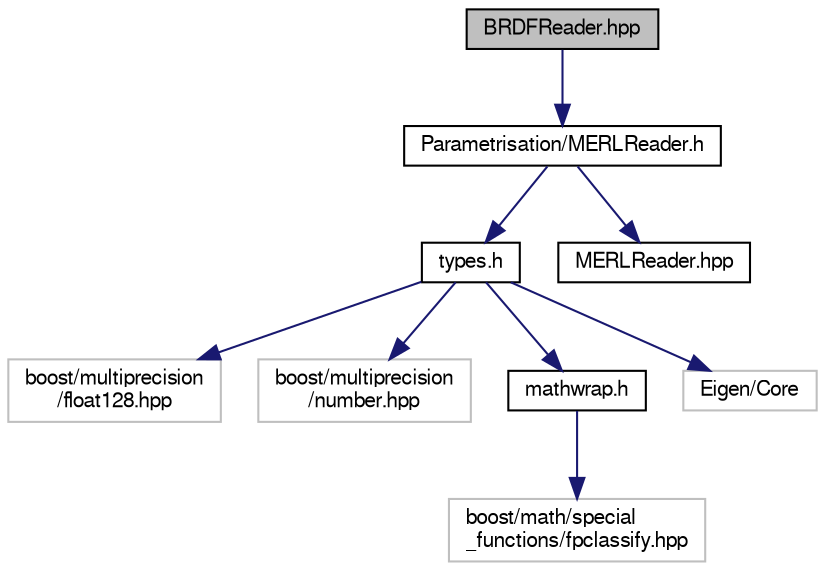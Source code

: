 digraph "BRDFReader.hpp"
{
  edge [fontname="FreeSans",fontsize="10",labelfontname="FreeSans",labelfontsize="10"];
  node [fontname="FreeSans",fontsize="10",shape=record];
  Node1 [label="BRDFReader.hpp",height=0.2,width=0.4,color="black", fillcolor="grey75", style="filled", fontcolor="black"];
  Node1 -> Node2 [color="midnightblue",fontsize="10",style="solid",fontname="FreeSans"];
  Node2 [label="Parametrisation/MERLReader.h",height=0.2,width=0.4,color="black", fillcolor="white", style="filled",URL="$_m_e_r_l_reader_8h.html"];
  Node2 -> Node3 [color="midnightblue",fontsize="10",style="solid",fontname="FreeSans"];
  Node3 [label="types.h",height=0.2,width=0.4,color="black", fillcolor="white", style="filled",URL="$types_8h.html"];
  Node3 -> Node4 [color="midnightblue",fontsize="10",style="solid",fontname="FreeSans"];
  Node4 [label="boost/multiprecision\l/float128.hpp",height=0.2,width=0.4,color="grey75", fillcolor="white", style="filled"];
  Node3 -> Node5 [color="midnightblue",fontsize="10",style="solid",fontname="FreeSans"];
  Node5 [label="boost/multiprecision\l/number.hpp",height=0.2,width=0.4,color="grey75", fillcolor="white", style="filled"];
  Node3 -> Node6 [color="midnightblue",fontsize="10",style="solid",fontname="FreeSans"];
  Node6 [label="mathwrap.h",height=0.2,width=0.4,color="black", fillcolor="white", style="filled",URL="$mathwrap_8h.html"];
  Node6 -> Node7 [color="midnightblue",fontsize="10",style="solid",fontname="FreeSans"];
  Node7 [label="boost/math/special\l_functions/fpclassify.hpp",height=0.2,width=0.4,color="grey75", fillcolor="white", style="filled"];
  Node3 -> Node8 [color="midnightblue",fontsize="10",style="solid",fontname="FreeSans"];
  Node8 [label="Eigen/Core",height=0.2,width=0.4,color="grey75", fillcolor="white", style="filled"];
  Node2 -> Node9 [color="midnightblue",fontsize="10",style="solid",fontname="FreeSans"];
  Node9 [label="MERLReader.hpp",height=0.2,width=0.4,color="black", fillcolor="white", style="filled",URL="$_m_e_r_l_reader_8hpp.html"];
}
